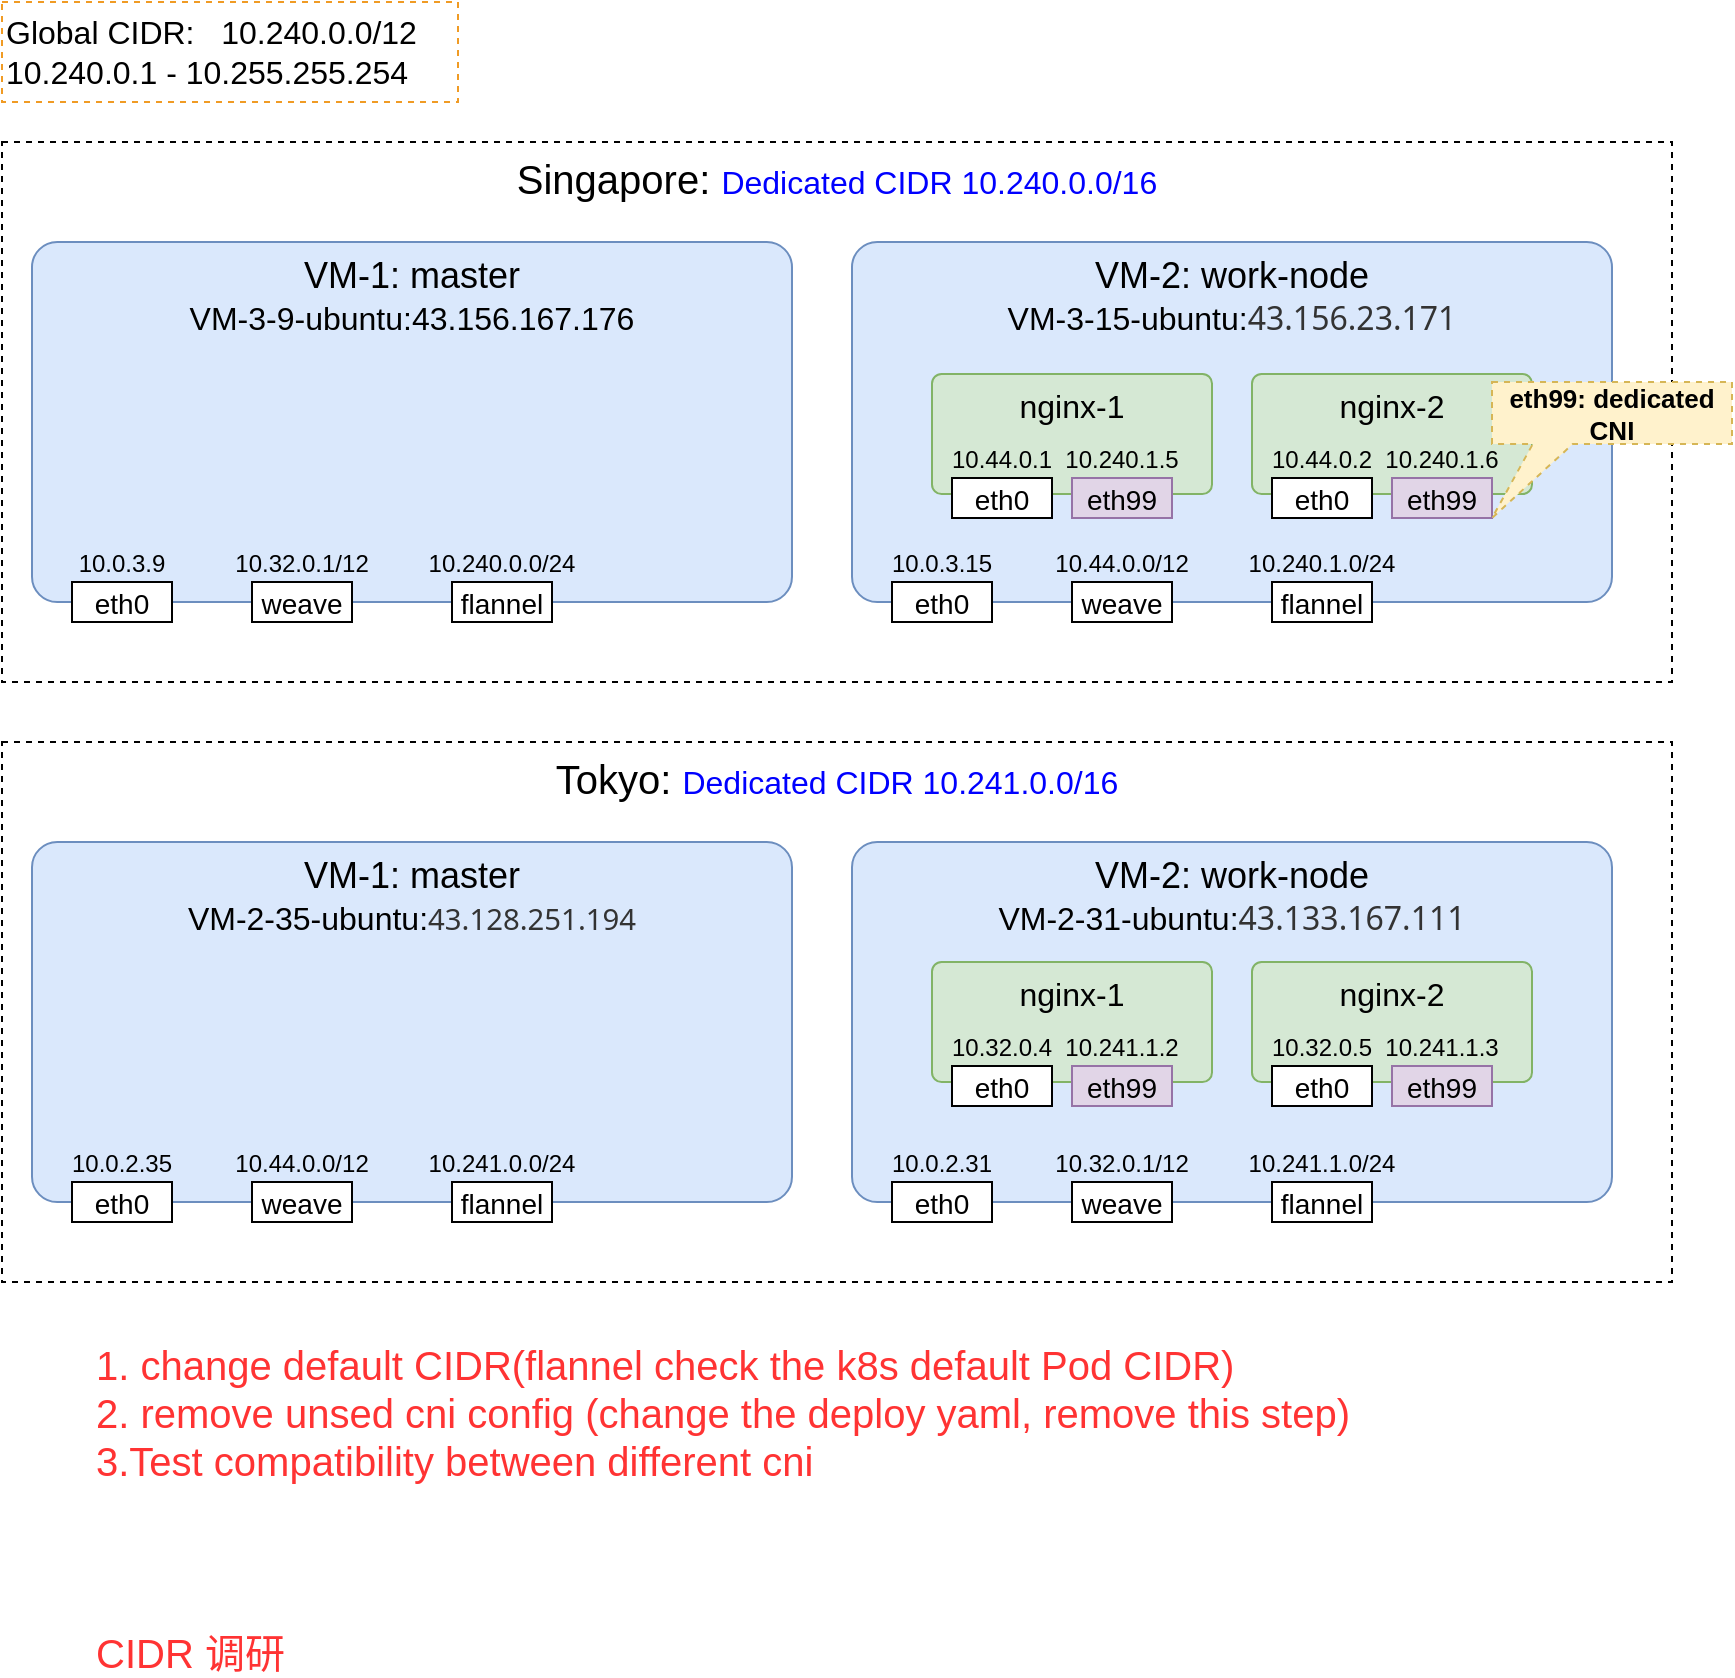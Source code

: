 <mxfile version="20.8.16" type="device" pages="2"><diagram id="55AkrQaYn0r8In7WIEGF" name="Page-1"><mxGraphModel dx="1194" dy="824" grid="0" gridSize="10" guides="1" tooltips="1" connect="1" arrows="1" fold="1" page="1" pageScale="1" pageWidth="850" pageHeight="1100" math="0" shadow="0"><root><mxCell id="0"/><mxCell id="1" parent="0"/><mxCell id="rGduDMtjuzp1P1tXOJTr-18" value="&lt;font style=&quot;font-size: 20px;&quot;&gt;Singapore:&amp;nbsp;&lt;/font&gt;&lt;font color=&quot;#0000ff&quot; style=&quot;font-size: 16px;&quot;&gt;Dedicated CIDR 10.240.0.0/16&lt;/font&gt;" style="rounded=0;whiteSpace=wrap;html=1;fontSize=12;fillColor=none;verticalAlign=top;dashed=1;" parent="1" vertex="1"><mxGeometry x="55" y="240" width="835" height="270" as="geometry"/></mxCell><mxCell id="rGduDMtjuzp1P1tXOJTr-33" value="&lt;font style=&quot;&quot;&gt;&lt;font style=&quot;&quot;&gt;&lt;span style=&quot;font-size: 20px;&quot;&gt;Tokyo: &lt;/span&gt;&lt;font color=&quot;#0000ff&quot; style=&quot;font-size: 16px;&quot;&gt;Dedicated CIDR 10.241.0.0/16&lt;/font&gt;&lt;br&gt;&lt;/font&gt;&lt;/font&gt;" style="rounded=0;whiteSpace=wrap;html=1;fontSize=12;fillColor=none;verticalAlign=top;dashed=1;" parent="1" vertex="1"><mxGeometry x="55" y="540" width="835" height="270" as="geometry"/></mxCell><mxCell id="rGduDMtjuzp1P1tXOJTr-2" value="&lt;font style=&quot;&quot;&gt;&lt;span style=&quot;font-size: 18px;&quot;&gt;VM-1: master&lt;/span&gt;&lt;br&gt;&lt;font style=&quot;font-size: 16px;&quot;&gt;VM-3-9-ubuntu:43.156.167.176&lt;/font&gt;&lt;br&gt;&lt;/font&gt;" style="rounded=1;whiteSpace=wrap;html=1;arcSize=7;verticalAlign=top;fillColor=#dae8fc;strokeColor=#6c8ebf;" parent="1" vertex="1"><mxGeometry x="70" y="290" width="380" height="180" as="geometry"/></mxCell><mxCell id="rGduDMtjuzp1P1tXOJTr-3" value="&lt;font style=&quot;font-size: 14px;&quot;&gt;eth0&lt;/font&gt;" style="rounded=0;whiteSpace=wrap;html=1;fontSize=18;" parent="1" vertex="1"><mxGeometry x="90" y="460" width="50" height="20" as="geometry"/></mxCell><mxCell id="rGduDMtjuzp1P1tXOJTr-4" value="&lt;font style=&quot;font-size: 14px;&quot;&gt;weave&lt;/font&gt;" style="rounded=0;whiteSpace=wrap;html=1;fontSize=18;" parent="1" vertex="1"><mxGeometry x="180" y="460" width="50" height="20" as="geometry"/></mxCell><mxCell id="rGduDMtjuzp1P1tXOJTr-5" value="&lt;font style=&quot;font-size: 14px;&quot;&gt;flannel&lt;br&gt;&lt;/font&gt;" style="rounded=0;whiteSpace=wrap;html=1;fontSize=18;" parent="1" vertex="1"><mxGeometry x="280" y="460" width="50" height="20" as="geometry"/></mxCell><mxCell id="rGduDMtjuzp1P1tXOJTr-8" value="&lt;font style=&quot;font-size: 12px;&quot;&gt;10.240.0.0/24&lt;/font&gt;" style="text;html=1;strokeColor=none;fillColor=none;align=center;verticalAlign=middle;whiteSpace=wrap;rounded=0;fontSize=16;" parent="1" vertex="1"><mxGeometry x="280" y="438" width="50" height="22" as="geometry"/></mxCell><mxCell id="rGduDMtjuzp1P1tXOJTr-9" value="&lt;font style=&quot;font-size: 12px;&quot;&gt;10.32.0.1/12&lt;/font&gt;" style="text;html=1;strokeColor=none;fillColor=none;align=center;verticalAlign=middle;whiteSpace=wrap;rounded=0;fontSize=16;" parent="1" vertex="1"><mxGeometry x="180" y="438" width="50" height="22" as="geometry"/></mxCell><mxCell id="rGduDMtjuzp1P1tXOJTr-10" value="&lt;font style=&quot;font-size: 12px;&quot;&gt;10.0.3.9&lt;/font&gt;" style="text;html=1;strokeColor=none;fillColor=none;align=center;verticalAlign=middle;whiteSpace=wrap;rounded=0;fontSize=16;" parent="1" vertex="1"><mxGeometry x="90" y="438" width="50" height="22" as="geometry"/></mxCell><mxCell id="rGduDMtjuzp1P1tXOJTr-11" value="&lt;font style=&quot;font-size: 16px;&quot;&gt;&lt;span style=&quot;font-size: 18px;&quot;&gt;VM-2: work-node&lt;/span&gt;&lt;br&gt;&lt;font style=&quot;font-size: 16px;&quot;&gt;VM-3-15-ubunt&lt;/font&gt;&lt;font style=&quot;font-size: 16px;&quot;&gt;u:&lt;/font&gt;&lt;/font&gt;&lt;span style=&quot;color: rgb(51, 51, 51); font-family: system-ui, -apple-system, BlinkMacSystemFont, &amp;quot;Segoe UI&amp;quot;, Roboto, &amp;quot;Helvetica Neue&amp;quot;, Helvetica, sans-serif, &amp;quot;Apple Color Emoji&amp;quot;, &amp;quot;Segoe UI Emoji&amp;quot;, &amp;quot;Segoe UI Symbol&amp;quot;, &amp;quot;Noto Color emoji&amp;quot;, &amp;quot;Helvetica Neue&amp;quot;, Helvetica, &amp;quot;PingFang SC&amp;quot;, &amp;quot;Microsoft YaHei&amp;quot;, &amp;quot;Source Han Sans SC&amp;quot;, &amp;quot;Noto Sans CJK SC&amp;quot;, &amp;quot;WenQuanYi Micro Hei&amp;quot;, sans-serif; letter-spacing: 0pt; text-align: start; background-color: initial; font-size: 16px;&quot;&gt;&lt;font style=&quot;font-size: 16px;&quot;&gt;43.156.23.171&lt;/font&gt;&lt;/span&gt;" style="rounded=1;whiteSpace=wrap;html=1;arcSize=7;verticalAlign=top;fillColor=#dae8fc;strokeColor=#6c8ebf;" parent="1" vertex="1"><mxGeometry x="480" y="290" width="380" height="180" as="geometry"/></mxCell><mxCell id="rGduDMtjuzp1P1tXOJTr-12" value="&lt;font style=&quot;font-size: 14px;&quot;&gt;eth0&lt;/font&gt;" style="rounded=0;whiteSpace=wrap;html=1;fontSize=18;" parent="1" vertex="1"><mxGeometry x="500" y="460" width="50" height="20" as="geometry"/></mxCell><mxCell id="rGduDMtjuzp1P1tXOJTr-13" value="&lt;font style=&quot;font-size: 14px;&quot;&gt;weave&lt;/font&gt;" style="rounded=0;whiteSpace=wrap;html=1;fontSize=18;" parent="1" vertex="1"><mxGeometry x="590" y="460" width="50" height="20" as="geometry"/></mxCell><mxCell id="rGduDMtjuzp1P1tXOJTr-14" value="&lt;font style=&quot;font-size: 14px;&quot;&gt;flannel&lt;br&gt;&lt;/font&gt;" style="rounded=0;whiteSpace=wrap;html=1;fontSize=18;" parent="1" vertex="1"><mxGeometry x="690" y="460" width="50" height="20" as="geometry"/></mxCell><mxCell id="rGduDMtjuzp1P1tXOJTr-15" value="&lt;font style=&quot;font-size: 12px;&quot;&gt;10.240.1.0/24&lt;/font&gt;" style="text;html=1;strokeColor=none;fillColor=none;align=center;verticalAlign=middle;whiteSpace=wrap;rounded=0;fontSize=16;" parent="1" vertex="1"><mxGeometry x="690" y="438" width="50" height="22" as="geometry"/></mxCell><mxCell id="rGduDMtjuzp1P1tXOJTr-16" value="&lt;font style=&quot;font-size: 12px;&quot;&gt;10.44.0.0/12&lt;/font&gt;" style="text;html=1;strokeColor=none;fillColor=none;align=center;verticalAlign=middle;whiteSpace=wrap;rounded=0;fontSize=16;" parent="1" vertex="1"><mxGeometry x="590" y="438" width="50" height="22" as="geometry"/></mxCell><mxCell id="rGduDMtjuzp1P1tXOJTr-17" value="&lt;font style=&quot;font-size: 12px;&quot;&gt;10.0.3.15&lt;/font&gt;" style="text;html=1;strokeColor=none;fillColor=none;align=center;verticalAlign=middle;whiteSpace=wrap;rounded=0;fontSize=16;" parent="1" vertex="1"><mxGeometry x="500" y="438" width="50" height="22" as="geometry"/></mxCell><mxCell id="rGduDMtjuzp1P1tXOJTr-19" value="&lt;font style=&quot;&quot;&gt;&lt;span style=&quot;font-size: 18px;&quot;&gt;VM-1: master&lt;/span&gt;&lt;br&gt;&lt;font style=&quot;font-size: 16px;&quot;&gt;VM-2-35-ubuntu:&lt;/font&gt;&lt;/font&gt;&lt;span style=&quot;color: rgb(51, 51, 51); font-family: system-ui, -apple-system, BlinkMacSystemFont, &amp;quot;Segoe UI&amp;quot;, Roboto, &amp;quot;Helvetica Neue&amp;quot;, Helvetica, sans-serif, &amp;quot;Apple Color Emoji&amp;quot;, &amp;quot;Segoe UI Emoji&amp;quot;, &amp;quot;Segoe UI Symbol&amp;quot;, &amp;quot;Noto Color emoji&amp;quot;, &amp;quot;Helvetica Neue&amp;quot;, Helvetica, &amp;quot;PingFang SC&amp;quot;, &amp;quot;Microsoft YaHei&amp;quot;, &amp;quot;Source Han Sans SC&amp;quot;, &amp;quot;Noto Sans CJK SC&amp;quot;, &amp;quot;WenQuanYi Micro Hei&amp;quot;, sans-serif; font-size: 11pt; letter-spacing: 0pt; text-align: start; background-color: initial;&quot;&gt;43.128.251.194&lt;/span&gt;" style="rounded=1;whiteSpace=wrap;html=1;arcSize=7;verticalAlign=top;fillColor=#dae8fc;strokeColor=#6c8ebf;" parent="1" vertex="1"><mxGeometry x="70" y="590" width="380" height="180" as="geometry"/></mxCell><mxCell id="rGduDMtjuzp1P1tXOJTr-20" value="&lt;font style=&quot;font-size: 14px;&quot;&gt;eth0&lt;/font&gt;" style="rounded=0;whiteSpace=wrap;html=1;fontSize=18;" parent="1" vertex="1"><mxGeometry x="90" y="760" width="50" height="20" as="geometry"/></mxCell><mxCell id="rGduDMtjuzp1P1tXOJTr-21" value="&lt;font style=&quot;font-size: 14px;&quot;&gt;weave&lt;/font&gt;" style="rounded=0;whiteSpace=wrap;html=1;fontSize=18;" parent="1" vertex="1"><mxGeometry x="180" y="760" width="50" height="20" as="geometry"/></mxCell><mxCell id="rGduDMtjuzp1P1tXOJTr-22" value="&lt;font style=&quot;font-size: 14px;&quot;&gt;flannel&lt;br&gt;&lt;/font&gt;" style="rounded=0;whiteSpace=wrap;html=1;fontSize=18;" parent="1" vertex="1"><mxGeometry x="280" y="760" width="50" height="20" as="geometry"/></mxCell><mxCell id="rGduDMtjuzp1P1tXOJTr-23" value="&lt;font style=&quot;font-size: 12px;&quot;&gt;10.241.0.0/24&lt;/font&gt;" style="text;html=1;strokeColor=none;fillColor=none;align=center;verticalAlign=middle;whiteSpace=wrap;rounded=0;fontSize=16;" parent="1" vertex="1"><mxGeometry x="280" y="738" width="50" height="22" as="geometry"/></mxCell><mxCell id="rGduDMtjuzp1P1tXOJTr-24" value="&lt;font style=&quot;font-size: 12px;&quot;&gt;10.44.0.0/12&lt;/font&gt;" style="text;html=1;strokeColor=none;fillColor=none;align=center;verticalAlign=middle;whiteSpace=wrap;rounded=0;fontSize=16;" parent="1" vertex="1"><mxGeometry x="180" y="738" width="50" height="22" as="geometry"/></mxCell><mxCell id="rGduDMtjuzp1P1tXOJTr-26" value="&lt;font style=&quot;font-size: 16px;&quot;&gt;&lt;span style=&quot;font-size: 18px;&quot;&gt;VM-2: work-node&lt;/span&gt;&lt;br&gt;&lt;font style=&quot;font-size: 16px;&quot;&gt;VM-2-31-ubun&lt;/font&gt;&lt;font style=&quot;font-size: 16px;&quot;&gt;tu:&lt;/font&gt;&lt;/font&gt;&lt;span style=&quot;color: rgb(51, 51, 51); font-family: system-ui, -apple-system, BlinkMacSystemFont, &amp;quot;Segoe UI&amp;quot;, Roboto, &amp;quot;Helvetica Neue&amp;quot;, Helvetica, sans-serif, &amp;quot;Apple Color Emoji&amp;quot;, &amp;quot;Segoe UI Emoji&amp;quot;, &amp;quot;Segoe UI Symbol&amp;quot;, &amp;quot;Noto Color emoji&amp;quot;, &amp;quot;Helvetica Neue&amp;quot;, Helvetica, &amp;quot;PingFang SC&amp;quot;, &amp;quot;Microsoft YaHei&amp;quot;, &amp;quot;Source Han Sans SC&amp;quot;, &amp;quot;Noto Sans CJK SC&amp;quot;, &amp;quot;WenQuanYi Micro Hei&amp;quot;, sans-serif; letter-spacing: 0pt; text-align: start; background-color: initial; font-size: 16px;&quot;&gt;&lt;font style=&quot;font-size: 16px;&quot;&gt;43.133.167.111&lt;/font&gt;&lt;/span&gt;" style="rounded=1;whiteSpace=wrap;html=1;arcSize=7;verticalAlign=top;fillColor=#dae8fc;strokeColor=#6c8ebf;" parent="1" vertex="1"><mxGeometry x="480" y="590" width="380" height="180" as="geometry"/></mxCell><mxCell id="rGduDMtjuzp1P1tXOJTr-27" value="&lt;font style=&quot;font-size: 14px;&quot;&gt;eth0&lt;/font&gt;" style="rounded=0;whiteSpace=wrap;html=1;fontSize=18;" parent="1" vertex="1"><mxGeometry x="500" y="760" width="50" height="20" as="geometry"/></mxCell><mxCell id="rGduDMtjuzp1P1tXOJTr-28" value="&lt;font style=&quot;font-size: 14px;&quot;&gt;weave&lt;/font&gt;" style="rounded=0;whiteSpace=wrap;html=1;fontSize=18;" parent="1" vertex="1"><mxGeometry x="590" y="760" width="50" height="20" as="geometry"/></mxCell><mxCell id="rGduDMtjuzp1P1tXOJTr-29" value="&lt;font style=&quot;font-size: 14px;&quot;&gt;flannel&lt;br&gt;&lt;/font&gt;" style="rounded=0;whiteSpace=wrap;html=1;fontSize=18;" parent="1" vertex="1"><mxGeometry x="690" y="760" width="50" height="20" as="geometry"/></mxCell><mxCell id="rGduDMtjuzp1P1tXOJTr-30" value="&lt;font style=&quot;font-size: 12px;&quot;&gt;10.241.1.0/24&lt;/font&gt;" style="text;html=1;strokeColor=none;fillColor=none;align=center;verticalAlign=middle;whiteSpace=wrap;rounded=0;fontSize=16;" parent="1" vertex="1"><mxGeometry x="690" y="738" width="50" height="22" as="geometry"/></mxCell><mxCell id="rGduDMtjuzp1P1tXOJTr-31" value="&lt;font style=&quot;font-size: 12px;&quot;&gt;10.32.0.1/12&lt;/font&gt;" style="text;html=1;strokeColor=none;fillColor=none;align=center;verticalAlign=middle;whiteSpace=wrap;rounded=0;fontSize=16;" parent="1" vertex="1"><mxGeometry x="590" y="738" width="50" height="22" as="geometry"/></mxCell><mxCell id="rGduDMtjuzp1P1tXOJTr-32" value="&lt;font style=&quot;font-size: 12px;&quot;&gt;10.0.2.31&lt;/font&gt;" style="text;html=1;strokeColor=none;fillColor=none;align=center;verticalAlign=middle;whiteSpace=wrap;rounded=0;fontSize=16;" parent="1" vertex="1"><mxGeometry x="500" y="738" width="50" height="22" as="geometry"/></mxCell><mxCell id="rGduDMtjuzp1P1tXOJTr-34" value="&lt;font style=&quot;font-size: 12px;&quot;&gt;10.0.2.35&lt;/font&gt;" style="text;html=1;strokeColor=none;fillColor=none;align=center;verticalAlign=middle;whiteSpace=wrap;rounded=0;fontSize=16;" parent="1" vertex="1"><mxGeometry x="90" y="738" width="50" height="22" as="geometry"/></mxCell><mxCell id="rGduDMtjuzp1P1tXOJTr-35" value="Global CIDR:&amp;nbsp; &amp;nbsp;10.240.0.0/12&amp;nbsp;&lt;br&gt;10.240.0.1 - 10.255.255.254" style="text;html=1;align=left;verticalAlign=middle;resizable=0;points=[];autosize=1;strokeColor=#f09b24;fillColor=none;fontSize=16;dashed=1;" parent="1" vertex="1"><mxGeometry x="55" y="170" width="228" height="50" as="geometry"/></mxCell><mxCell id="rGduDMtjuzp1P1tXOJTr-36" value="1. change default CIDR(flannel check the k8s default Pod CIDR)&lt;br&gt;2. remove unsed cni config (change the deploy yaml, remove this step)&lt;br&gt;3.Test compatibility between different cni&lt;br&gt;&lt;br&gt;&lt;br&gt;&lt;br&gt;CIDR 调研" style="text;html=1;strokeColor=none;fillColor=none;align=left;verticalAlign=middle;whiteSpace=wrap;rounded=0;fontSize=20;fontColor=#FF3333;" parent="1" vertex="1"><mxGeometry x="100" y="890" width="655" height="66" as="geometry"/></mxCell><mxCell id="rGduDMtjuzp1P1tXOJTr-37" value="&lt;font color=&quot;#000000&quot; style=&quot;font-size: 16px;&quot;&gt;nginx-1&lt;/font&gt;" style="rounded=1;whiteSpace=wrap;html=1;fontSize=16;fillColor=#d5e8d4;arcSize=8;strokeColor=#82b366;verticalAlign=top;" parent="1" vertex="1"><mxGeometry x="520" y="356" width="140" height="60" as="geometry"/></mxCell><mxCell id="rGduDMtjuzp1P1tXOJTr-38" value="&lt;font style=&quot;font-size: 14px;&quot;&gt;eth0&lt;/font&gt;" style="rounded=0;whiteSpace=wrap;html=1;fontSize=18;" parent="1" vertex="1"><mxGeometry x="530" y="408" width="50" height="20" as="geometry"/></mxCell><mxCell id="rGduDMtjuzp1P1tXOJTr-39" value="&lt;font style=&quot;font-size: 12px;&quot;&gt;10.44.0.1&lt;/font&gt;" style="text;html=1;strokeColor=none;fillColor=none;align=center;verticalAlign=middle;whiteSpace=wrap;rounded=0;fontSize=16;" parent="1" vertex="1"><mxGeometry x="530" y="386" width="50" height="22" as="geometry"/></mxCell><mxCell id="rGduDMtjuzp1P1tXOJTr-40" value="&lt;font style=&quot;font-size: 14px;&quot;&gt;eth99&lt;/font&gt;" style="rounded=0;whiteSpace=wrap;html=1;fontSize=18;fillColor=#e1d5e7;strokeColor=#9673a6;" parent="1" vertex="1"><mxGeometry x="590" y="408" width="50" height="20" as="geometry"/></mxCell><mxCell id="rGduDMtjuzp1P1tXOJTr-41" value="&lt;font style=&quot;font-size: 12px;&quot;&gt;10.240.1.5&lt;/font&gt;" style="text;html=1;strokeColor=none;fillColor=none;align=center;verticalAlign=middle;whiteSpace=wrap;rounded=0;fontSize=16;" parent="1" vertex="1"><mxGeometry x="590" y="386" width="50" height="22" as="geometry"/></mxCell><mxCell id="rGduDMtjuzp1P1tXOJTr-42" value="&lt;font color=&quot;#000000&quot; style=&quot;font-size: 16px;&quot;&gt;nginx-2&lt;/font&gt;" style="rounded=1;whiteSpace=wrap;html=1;fontSize=16;fillColor=#d5e8d4;arcSize=8;strokeColor=#82b366;verticalAlign=top;" parent="1" vertex="1"><mxGeometry x="680" y="356" width="140" height="60" as="geometry"/></mxCell><mxCell id="rGduDMtjuzp1P1tXOJTr-43" value="&lt;font style=&quot;font-size: 14px;&quot;&gt;eth0&lt;/font&gt;" style="rounded=0;whiteSpace=wrap;html=1;fontSize=18;" parent="1" vertex="1"><mxGeometry x="690" y="408" width="50" height="20" as="geometry"/></mxCell><mxCell id="rGduDMtjuzp1P1tXOJTr-44" value="&lt;font style=&quot;font-size: 12px;&quot;&gt;10.44.0.2&lt;/font&gt;" style="text;html=1;strokeColor=none;fillColor=none;align=center;verticalAlign=middle;whiteSpace=wrap;rounded=0;fontSize=16;" parent="1" vertex="1"><mxGeometry x="690" y="386" width="50" height="22" as="geometry"/></mxCell><mxCell id="rGduDMtjuzp1P1tXOJTr-45" value="&lt;font style=&quot;font-size: 14px;&quot;&gt;eth99&lt;/font&gt;" style="rounded=0;whiteSpace=wrap;html=1;fontSize=18;fillColor=#e1d5e7;strokeColor=#9673a6;" parent="1" vertex="1"><mxGeometry x="750" y="408" width="50" height="20" as="geometry"/></mxCell><mxCell id="rGduDMtjuzp1P1tXOJTr-46" value="&lt;font style=&quot;font-size: 12px;&quot;&gt;10.240.1.6&lt;/font&gt;" style="text;html=1;strokeColor=none;fillColor=none;align=center;verticalAlign=middle;whiteSpace=wrap;rounded=0;fontSize=16;" parent="1" vertex="1"><mxGeometry x="750" y="386" width="50" height="22" as="geometry"/></mxCell><mxCell id="rGduDMtjuzp1P1tXOJTr-48" value="&lt;font color=&quot;#000000&quot; style=&quot;font-size: 16px;&quot;&gt;nginx-1&lt;/font&gt;" style="rounded=1;whiteSpace=wrap;html=1;fontSize=16;fillColor=#d5e8d4;arcSize=8;strokeColor=#82b366;verticalAlign=top;" parent="1" vertex="1"><mxGeometry x="520" y="650" width="140" height="60" as="geometry"/></mxCell><mxCell id="rGduDMtjuzp1P1tXOJTr-49" value="&lt;font style=&quot;font-size: 14px;&quot;&gt;eth0&lt;/font&gt;" style="rounded=0;whiteSpace=wrap;html=1;fontSize=18;" parent="1" vertex="1"><mxGeometry x="530" y="702" width="50" height="20" as="geometry"/></mxCell><mxCell id="rGduDMtjuzp1P1tXOJTr-50" value="&lt;font style=&quot;font-size: 12px;&quot;&gt;10.32.0.4&lt;/font&gt;" style="text;html=1;strokeColor=none;fillColor=none;align=center;verticalAlign=middle;whiteSpace=wrap;rounded=0;fontSize=16;" parent="1" vertex="1"><mxGeometry x="530" y="680" width="50" height="22" as="geometry"/></mxCell><mxCell id="rGduDMtjuzp1P1tXOJTr-51" value="&lt;font style=&quot;font-size: 14px;&quot;&gt;eth99&lt;/font&gt;" style="rounded=0;whiteSpace=wrap;html=1;fontSize=18;fillColor=#e1d5e7;strokeColor=#9673a6;" parent="1" vertex="1"><mxGeometry x="590" y="702" width="50" height="20" as="geometry"/></mxCell><mxCell id="rGduDMtjuzp1P1tXOJTr-52" value="&lt;font style=&quot;font-size: 12px;&quot;&gt;10.241.1.2&lt;/font&gt;" style="text;html=1;strokeColor=none;fillColor=none;align=center;verticalAlign=middle;whiteSpace=wrap;rounded=0;fontSize=16;" parent="1" vertex="1"><mxGeometry x="590" y="680" width="50" height="22" as="geometry"/></mxCell><mxCell id="rGduDMtjuzp1P1tXOJTr-53" value="&lt;font color=&quot;#000000&quot; style=&quot;font-size: 16px;&quot;&gt;nginx-2&lt;/font&gt;" style="rounded=1;whiteSpace=wrap;html=1;fontSize=16;fillColor=#d5e8d4;arcSize=8;strokeColor=#82b366;verticalAlign=top;" parent="1" vertex="1"><mxGeometry x="680" y="650" width="140" height="60" as="geometry"/></mxCell><mxCell id="rGduDMtjuzp1P1tXOJTr-54" value="&lt;font style=&quot;font-size: 14px;&quot;&gt;eth0&lt;/font&gt;" style="rounded=0;whiteSpace=wrap;html=1;fontSize=18;" parent="1" vertex="1"><mxGeometry x="690" y="702" width="50" height="20" as="geometry"/></mxCell><mxCell id="rGduDMtjuzp1P1tXOJTr-55" value="&lt;font style=&quot;font-size: 12px;&quot;&gt;10.32.0.5&lt;/font&gt;" style="text;html=1;strokeColor=none;fillColor=none;align=center;verticalAlign=middle;whiteSpace=wrap;rounded=0;fontSize=16;" parent="1" vertex="1"><mxGeometry x="690" y="680" width="50" height="22" as="geometry"/></mxCell><mxCell id="rGduDMtjuzp1P1tXOJTr-56" value="&lt;font style=&quot;font-size: 14px;&quot;&gt;eth99&lt;/font&gt;" style="rounded=0;whiteSpace=wrap;html=1;fontSize=18;fillColor=#e1d5e7;strokeColor=#9673a6;" parent="1" vertex="1"><mxGeometry x="750" y="702" width="50" height="20" as="geometry"/></mxCell><mxCell id="rGduDMtjuzp1P1tXOJTr-57" value="&lt;font style=&quot;font-size: 12px;&quot;&gt;10.241.1.3&lt;/font&gt;" style="text;html=1;strokeColor=none;fillColor=none;align=center;verticalAlign=middle;whiteSpace=wrap;rounded=0;fontSize=16;" parent="1" vertex="1"><mxGeometry x="750" y="680" width="50" height="22" as="geometry"/></mxCell><mxCell id="rGduDMtjuzp1P1tXOJTr-58" value="eth99: dedicated CNI" style="shape=callout;whiteSpace=wrap;html=1;perimeter=calloutPerimeter;dashed=1;strokeColor=#d6b656;fontSize=13;fillColor=#fff2cc;size=37;position=0.17;position2=0;fontStyle=1" parent="1" vertex="1"><mxGeometry x="800" y="360" width="120" height="68" as="geometry"/></mxCell></root></mxGraphModel></diagram><diagram name=" Page-2" id="cU2jZu0Z_EX44uE1CL7g"><mxGraphModel dx="1194" dy="824" grid="0" gridSize="10" guides="1" tooltips="1" connect="1" arrows="1" fold="1" page="1" pageScale="1" pageWidth="850" pageHeight="1100" math="0" shadow="0"><root><mxCell id="szvL7kUlA9JXmOQkMUkf-0"/><mxCell id="szvL7kUlA9JXmOQkMUkf-1" parent="szvL7kUlA9JXmOQkMUkf-0"/><mxCell id="szvL7kUlA9JXmOQkMUkf-2" value="&lt;font style=&quot;font-size: 20px;&quot;&gt;Singapore:&amp;nbsp;&lt;/font&gt;&lt;font color=&quot;#0000ff&quot; style=&quot;font-size: 16px;&quot;&gt;Dedicated CIDR 10.240.0.0/16&lt;/font&gt;" style="rounded=0;whiteSpace=wrap;html=1;fontSize=12;fillColor=none;verticalAlign=top;dashed=1;" parent="szvL7kUlA9JXmOQkMUkf-1" vertex="1"><mxGeometry x="55" y="240" width="1014" height="264" as="geometry"/></mxCell><mxCell id="szvL7kUlA9JXmOQkMUkf-3" value="&lt;font style=&quot;&quot;&gt;&lt;font style=&quot;&quot;&gt;&lt;span style=&quot;font-size: 20px;&quot;&gt;Tokyo: &lt;/span&gt;&lt;font color=&quot;#0000ff&quot; style=&quot;font-size: 16px;&quot;&gt;Dedicated CIDR 10.241.0.0/16&lt;/font&gt;&lt;br&gt;&lt;/font&gt;&lt;/font&gt;" style="rounded=0;whiteSpace=wrap;html=1;fontSize=12;fillColor=none;verticalAlign=top;dashed=1;" parent="szvL7kUlA9JXmOQkMUkf-1" vertex="1"><mxGeometry x="55" y="540" width="1014" height="270" as="geometry"/></mxCell><mxCell id="szvL7kUlA9JXmOQkMUkf-4" value="&lt;font style=&quot;&quot;&gt;&lt;span style=&quot;font-size: 18px;&quot;&gt;VM-1: master&lt;/span&gt;&lt;br&gt;&lt;font style=&quot;font-size: 16px;&quot;&gt;VM-3-9-ubuntu:43.156.167.176&lt;/font&gt;&lt;br&gt;&lt;/font&gt;" style="rounded=1;whiteSpace=wrap;html=1;arcSize=7;verticalAlign=top;fillColor=#dae8fc;strokeColor=#6c8ebf;" parent="szvL7kUlA9JXmOQkMUkf-1" vertex="1"><mxGeometry x="70" y="290" width="380" height="180" as="geometry"/></mxCell><mxCell id="szvL7kUlA9JXmOQkMUkf-5" value="&lt;font style=&quot;font-size: 14px;&quot;&gt;eth0&lt;/font&gt;" style="rounded=0;whiteSpace=wrap;html=1;fontSize=18;" parent="szvL7kUlA9JXmOQkMUkf-1" vertex="1"><mxGeometry x="90" y="460" width="50" height="20" as="geometry"/></mxCell><mxCell id="szvL7kUlA9JXmOQkMUkf-6" value="&lt;font style=&quot;font-size: 14px;&quot;&gt;weave&lt;/font&gt;" style="rounded=0;whiteSpace=wrap;html=1;fontSize=18;" parent="szvL7kUlA9JXmOQkMUkf-1" vertex="1"><mxGeometry x="180" y="460" width="50" height="20" as="geometry"/></mxCell><mxCell id="prq51OEXl-rplkGC3pyc-28" style="edgeStyle=orthogonalEdgeStyle;rounded=0;orthogonalLoop=1;jettySize=auto;html=1;exitX=0.5;exitY=1;exitDx=0;exitDy=0;entryX=0.5;entryY=1;entryDx=0;entryDy=0;strokeColor=#FF3333;strokeWidth=2;fontSize=13;fontColor=#0000FF;" parent="szvL7kUlA9JXmOQkMUkf-1" source="szvL7kUlA9JXmOQkMUkf-7" target="szvL7kUlA9JXmOQkMUkf-14" edge="1"><mxGeometry relative="1" as="geometry"/></mxCell><mxCell id="szvL7kUlA9JXmOQkMUkf-7" value="&lt;font style=&quot;font-size: 14px;&quot;&gt;flannel&lt;br&gt;&lt;/font&gt;" style="rounded=0;whiteSpace=wrap;html=1;fontSize=18;" parent="szvL7kUlA9JXmOQkMUkf-1" vertex="1"><mxGeometry x="280" y="460" width="50" height="20" as="geometry"/></mxCell><mxCell id="szvL7kUlA9JXmOQkMUkf-8" value="&lt;font style=&quot;font-size: 12px;&quot;&gt;10.240.0.0/24&lt;/font&gt;" style="text;html=1;strokeColor=none;fillColor=none;align=center;verticalAlign=middle;whiteSpace=wrap;rounded=0;fontSize=16;" parent="szvL7kUlA9JXmOQkMUkf-1" vertex="1"><mxGeometry x="280" y="438" width="50" height="22" as="geometry"/></mxCell><mxCell id="szvL7kUlA9JXmOQkMUkf-9" value="&lt;font style=&quot;font-size: 12px;&quot;&gt;10.32.0.1/12&lt;/font&gt;" style="text;html=1;strokeColor=none;fillColor=none;align=center;verticalAlign=middle;whiteSpace=wrap;rounded=0;fontSize=16;" parent="szvL7kUlA9JXmOQkMUkf-1" vertex="1"><mxGeometry x="180" y="438" width="50" height="22" as="geometry"/></mxCell><mxCell id="szvL7kUlA9JXmOQkMUkf-10" value="&lt;font style=&quot;font-size: 12px;&quot;&gt;10.0.3.9&lt;/font&gt;" style="text;html=1;strokeColor=none;fillColor=none;align=center;verticalAlign=middle;whiteSpace=wrap;rounded=0;fontSize=16;" parent="szvL7kUlA9JXmOQkMUkf-1" vertex="1"><mxGeometry x="90" y="438" width="50" height="22" as="geometry"/></mxCell><mxCell id="szvL7kUlA9JXmOQkMUkf-11" value="&lt;font style=&quot;font-size: 16px;&quot;&gt;&lt;span style=&quot;font-size: 18px;&quot;&gt;VM-2: work-node&lt;/span&gt;&lt;br&gt;&lt;font style=&quot;font-size: 16px;&quot;&gt;VM-3-15-ubunt&lt;/font&gt;&lt;font style=&quot;font-size: 16px;&quot;&gt;u:&lt;/font&gt;&lt;/font&gt;&lt;span style=&quot;color: rgb(51, 51, 51); font-family: system-ui, -apple-system, BlinkMacSystemFont, &amp;quot;Segoe UI&amp;quot;, Roboto, &amp;quot;Helvetica Neue&amp;quot;, Helvetica, sans-serif, &amp;quot;Apple Color Emoji&amp;quot;, &amp;quot;Segoe UI Emoji&amp;quot;, &amp;quot;Segoe UI Symbol&amp;quot;, &amp;quot;Noto Color emoji&amp;quot;, &amp;quot;Helvetica Neue&amp;quot;, Helvetica, &amp;quot;PingFang SC&amp;quot;, &amp;quot;Microsoft YaHei&amp;quot;, &amp;quot;Source Han Sans SC&amp;quot;, &amp;quot;Noto Sans CJK SC&amp;quot;, &amp;quot;WenQuanYi Micro Hei&amp;quot;, sans-serif; letter-spacing: 0pt; text-align: start; background-color: initial; font-size: 16px;&quot;&gt;&lt;font style=&quot;font-size: 16px;&quot;&gt;43.156.23.171&lt;/font&gt;&lt;/span&gt;" style="rounded=1;whiteSpace=wrap;html=1;arcSize=7;verticalAlign=top;fillColor=#dae8fc;strokeColor=#6c8ebf;" parent="szvL7kUlA9JXmOQkMUkf-1" vertex="1"><mxGeometry x="480" y="290" width="560" height="180" as="geometry"/></mxCell><mxCell id="szvL7kUlA9JXmOQkMUkf-12" value="&lt;font style=&quot;font-size: 14px;&quot;&gt;eth0&lt;/font&gt;" style="rounded=0;whiteSpace=wrap;html=1;fontSize=18;" parent="szvL7kUlA9JXmOQkMUkf-1" vertex="1"><mxGeometry x="500" y="460" width="50" height="20" as="geometry"/></mxCell><mxCell id="szvL7kUlA9JXmOQkMUkf-13" value="&lt;font style=&quot;font-size: 14px;&quot;&gt;weave&lt;/font&gt;" style="rounded=0;whiteSpace=wrap;html=1;fontSize=18;" parent="szvL7kUlA9JXmOQkMUkf-1" vertex="1"><mxGeometry x="590" y="460" width="50" height="20" as="geometry"/></mxCell><mxCell id="szvL7kUlA9JXmOQkMUkf-14" value="&lt;font style=&quot;font-size: 14px;&quot;&gt;flannel&lt;br&gt;&lt;/font&gt;" style="rounded=0;whiteSpace=wrap;html=1;fontSize=18;" parent="szvL7kUlA9JXmOQkMUkf-1" vertex="1"><mxGeometry x="690" y="460" width="50" height="20" as="geometry"/></mxCell><mxCell id="prq51OEXl-rplkGC3pyc-19" style="edgeStyle=orthogonalEdgeStyle;rounded=0;orthogonalLoop=1;jettySize=auto;html=1;exitX=0.5;exitY=1;exitDx=0;exitDy=0;fontSize=13;fontColor=#0000FF;strokeColor=#FF3333;strokeWidth=2;" parent="szvL7kUlA9JXmOQkMUkf-1" source="szvL7kUlA9JXmOQkMUkf-15" target="prq51OEXl-rplkGC3pyc-5" edge="1"><mxGeometry relative="1" as="geometry"><Array as="points"><mxPoint x="715" y="444"/><mxPoint x="960" y="444"/></Array></mxGeometry></mxCell><mxCell id="szvL7kUlA9JXmOQkMUkf-15" value="&lt;font style=&quot;font-size: 12px;&quot;&gt;10.240.1.0/24&lt;/font&gt;" style="text;html=1;strokeColor=none;fillColor=none;align=center;verticalAlign=middle;whiteSpace=wrap;rounded=0;fontSize=16;" parent="szvL7kUlA9JXmOQkMUkf-1" vertex="1"><mxGeometry x="690" y="438" width="50" height="22" as="geometry"/></mxCell><mxCell id="szvL7kUlA9JXmOQkMUkf-16" value="&lt;font style=&quot;font-size: 12px;&quot;&gt;10.44.0.0/12&lt;/font&gt;" style="text;html=1;strokeColor=none;fillColor=none;align=center;verticalAlign=middle;whiteSpace=wrap;rounded=0;fontSize=16;" parent="szvL7kUlA9JXmOQkMUkf-1" vertex="1"><mxGeometry x="590" y="438" width="50" height="22" as="geometry"/></mxCell><mxCell id="szvL7kUlA9JXmOQkMUkf-17" value="&lt;font style=&quot;font-size: 12px;&quot;&gt;10.0.3.15&lt;/font&gt;" style="text;html=1;strokeColor=none;fillColor=none;align=center;verticalAlign=middle;whiteSpace=wrap;rounded=0;fontSize=16;" parent="szvL7kUlA9JXmOQkMUkf-1" vertex="1"><mxGeometry x="500" y="438" width="50" height="22" as="geometry"/></mxCell><mxCell id="szvL7kUlA9JXmOQkMUkf-18" value="&lt;font style=&quot;&quot;&gt;&lt;span style=&quot;font-size: 18px;&quot;&gt;VM-1: master&lt;/span&gt;&lt;br&gt;&lt;font style=&quot;font-size: 16px;&quot;&gt;VM-2-35-ubuntu:&lt;/font&gt;&lt;/font&gt;&lt;span style=&quot;color: rgb(51, 51, 51); font-family: system-ui, -apple-system, BlinkMacSystemFont, &amp;quot;Segoe UI&amp;quot;, Roboto, &amp;quot;Helvetica Neue&amp;quot;, Helvetica, sans-serif, &amp;quot;Apple Color Emoji&amp;quot;, &amp;quot;Segoe UI Emoji&amp;quot;, &amp;quot;Segoe UI Symbol&amp;quot;, &amp;quot;Noto Color emoji&amp;quot;, &amp;quot;Helvetica Neue&amp;quot;, Helvetica, &amp;quot;PingFang SC&amp;quot;, &amp;quot;Microsoft YaHei&amp;quot;, &amp;quot;Source Han Sans SC&amp;quot;, &amp;quot;Noto Sans CJK SC&amp;quot;, &amp;quot;WenQuanYi Micro Hei&amp;quot;, sans-serif; font-size: 11pt; letter-spacing: 0pt; text-align: start; background-color: initial;&quot;&gt;43.128.251.194&lt;/span&gt;" style="rounded=1;whiteSpace=wrap;html=1;arcSize=7;verticalAlign=top;fillColor=#dae8fc;strokeColor=#6c8ebf;" parent="szvL7kUlA9JXmOQkMUkf-1" vertex="1"><mxGeometry x="70" y="590" width="380" height="180" as="geometry"/></mxCell><mxCell id="szvL7kUlA9JXmOQkMUkf-19" value="&lt;font style=&quot;font-size: 14px;&quot;&gt;eth0&lt;/font&gt;" style="rounded=0;whiteSpace=wrap;html=1;fontSize=18;" parent="szvL7kUlA9JXmOQkMUkf-1" vertex="1"><mxGeometry x="90" y="760" width="50" height="20" as="geometry"/></mxCell><mxCell id="szvL7kUlA9JXmOQkMUkf-20" value="&lt;font style=&quot;font-size: 14px;&quot;&gt;weave&lt;/font&gt;" style="rounded=0;whiteSpace=wrap;html=1;fontSize=18;" parent="szvL7kUlA9JXmOQkMUkf-1" vertex="1"><mxGeometry x="180" y="760" width="50" height="20" as="geometry"/></mxCell><mxCell id="szvL7kUlA9JXmOQkMUkf-21" value="&lt;font style=&quot;font-size: 14px;&quot;&gt;flannel&lt;br&gt;&lt;/font&gt;" style="rounded=0;whiteSpace=wrap;html=1;fontSize=18;" parent="szvL7kUlA9JXmOQkMUkf-1" vertex="1"><mxGeometry x="280" y="760" width="50" height="20" as="geometry"/></mxCell><mxCell id="szvL7kUlA9JXmOQkMUkf-22" value="&lt;font style=&quot;font-size: 12px;&quot;&gt;10.241.0.0/24&lt;/font&gt;" style="text;html=1;strokeColor=none;fillColor=none;align=center;verticalAlign=middle;whiteSpace=wrap;rounded=0;fontSize=16;" parent="szvL7kUlA9JXmOQkMUkf-1" vertex="1"><mxGeometry x="280" y="738" width="50" height="22" as="geometry"/></mxCell><mxCell id="szvL7kUlA9JXmOQkMUkf-23" value="&lt;font style=&quot;font-size: 12px;&quot;&gt;10.44.0.0/12&lt;/font&gt;" style="text;html=1;strokeColor=none;fillColor=none;align=center;verticalAlign=middle;whiteSpace=wrap;rounded=0;fontSize=16;" parent="szvL7kUlA9JXmOQkMUkf-1" vertex="1"><mxGeometry x="180" y="738" width="50" height="22" as="geometry"/></mxCell><mxCell id="szvL7kUlA9JXmOQkMUkf-24" value="&lt;font style=&quot;font-size: 16px;&quot;&gt;&lt;span style=&quot;font-size: 18px;&quot;&gt;VM-2: work-node&lt;/span&gt;&lt;br&gt;&lt;font style=&quot;font-size: 16px;&quot;&gt;VM-2-31-ubun&lt;/font&gt;&lt;font style=&quot;font-size: 16px;&quot;&gt;tu:&lt;/font&gt;&lt;/font&gt;&lt;span style=&quot;color: rgb(51, 51, 51); font-family: system-ui, -apple-system, BlinkMacSystemFont, &amp;quot;Segoe UI&amp;quot;, Roboto, &amp;quot;Helvetica Neue&amp;quot;, Helvetica, sans-serif, &amp;quot;Apple Color Emoji&amp;quot;, &amp;quot;Segoe UI Emoji&amp;quot;, &amp;quot;Segoe UI Symbol&amp;quot;, &amp;quot;Noto Color emoji&amp;quot;, &amp;quot;Helvetica Neue&amp;quot;, Helvetica, &amp;quot;PingFang SC&amp;quot;, &amp;quot;Microsoft YaHei&amp;quot;, &amp;quot;Source Han Sans SC&amp;quot;, &amp;quot;Noto Sans CJK SC&amp;quot;, &amp;quot;WenQuanYi Micro Hei&amp;quot;, sans-serif; letter-spacing: 0pt; text-align: start; background-color: initial; font-size: 16px;&quot;&gt;&lt;font style=&quot;font-size: 16px;&quot;&gt;43.133.167.111&lt;/font&gt;&lt;/span&gt;" style="rounded=1;whiteSpace=wrap;html=1;arcSize=7;verticalAlign=top;fillColor=#dae8fc;strokeColor=#6c8ebf;" parent="szvL7kUlA9JXmOQkMUkf-1" vertex="1"><mxGeometry x="480" y="590" width="564" height="180" as="geometry"/></mxCell><mxCell id="szvL7kUlA9JXmOQkMUkf-25" value="&lt;font style=&quot;font-size: 14px;&quot;&gt;eth0&lt;/font&gt;" style="rounded=0;whiteSpace=wrap;html=1;fontSize=18;" parent="szvL7kUlA9JXmOQkMUkf-1" vertex="1"><mxGeometry x="500" y="760" width="50" height="20" as="geometry"/></mxCell><mxCell id="szvL7kUlA9JXmOQkMUkf-26" value="&lt;font style=&quot;font-size: 14px;&quot;&gt;weave&lt;/font&gt;" style="rounded=0;whiteSpace=wrap;html=1;fontSize=18;" parent="szvL7kUlA9JXmOQkMUkf-1" vertex="1"><mxGeometry x="590" y="760" width="50" height="20" as="geometry"/></mxCell><mxCell id="prq51OEXl-rplkGC3pyc-37" style="edgeStyle=orthogonalEdgeStyle;rounded=0;orthogonalLoop=1;jettySize=auto;html=1;exitX=0.5;exitY=1;exitDx=0;exitDy=0;entryX=0.5;entryY=1;entryDx=0;entryDy=0;strokeColor=#FF3333;strokeWidth=2;fontSize=13;fontColor=#0000FF;" parent="szvL7kUlA9JXmOQkMUkf-1" source="szvL7kUlA9JXmOQkMUkf-27" target="szvL7kUlA9JXmOQkMUkf-21" edge="1"><mxGeometry relative="1" as="geometry"/></mxCell><mxCell id="szvL7kUlA9JXmOQkMUkf-27" value="&lt;font style=&quot;font-size: 14px;&quot;&gt;flannel&lt;br&gt;&lt;/font&gt;" style="rounded=0;whiteSpace=wrap;html=1;fontSize=18;" parent="szvL7kUlA9JXmOQkMUkf-1" vertex="1"><mxGeometry x="690" y="760" width="50" height="20" as="geometry"/></mxCell><mxCell id="szvL7kUlA9JXmOQkMUkf-28" value="&lt;font style=&quot;font-size: 12px;&quot;&gt;10.241.1.0/24&lt;/font&gt;" style="text;html=1;strokeColor=none;fillColor=none;align=center;verticalAlign=middle;whiteSpace=wrap;rounded=0;fontSize=16;" parent="szvL7kUlA9JXmOQkMUkf-1" vertex="1"><mxGeometry x="690" y="738" width="50" height="22" as="geometry"/></mxCell><mxCell id="szvL7kUlA9JXmOQkMUkf-29" value="&lt;font style=&quot;font-size: 12px;&quot;&gt;10.32.0.1/12&lt;/font&gt;" style="text;html=1;strokeColor=none;fillColor=none;align=center;verticalAlign=middle;whiteSpace=wrap;rounded=0;fontSize=16;" parent="szvL7kUlA9JXmOQkMUkf-1" vertex="1"><mxGeometry x="590" y="738" width="50" height="22" as="geometry"/></mxCell><mxCell id="szvL7kUlA9JXmOQkMUkf-30" value="&lt;font style=&quot;font-size: 12px;&quot;&gt;10.0.2.31&lt;/font&gt;" style="text;html=1;strokeColor=none;fillColor=none;align=center;verticalAlign=middle;whiteSpace=wrap;rounded=0;fontSize=16;" parent="szvL7kUlA9JXmOQkMUkf-1" vertex="1"><mxGeometry x="500" y="738" width="50" height="22" as="geometry"/></mxCell><mxCell id="szvL7kUlA9JXmOQkMUkf-31" value="&lt;font style=&quot;font-size: 12px;&quot;&gt;10.0.2.35&lt;/font&gt;" style="text;html=1;strokeColor=none;fillColor=none;align=center;verticalAlign=middle;whiteSpace=wrap;rounded=0;fontSize=16;" parent="szvL7kUlA9JXmOQkMUkf-1" vertex="1"><mxGeometry x="90" y="738" width="50" height="22" as="geometry"/></mxCell><mxCell id="szvL7kUlA9JXmOQkMUkf-32" value="Global CIDR:&amp;nbsp; &amp;nbsp;10.240.0.0/12&amp;nbsp;&lt;br&gt;10.240.0.1 - 10.255.255.254" style="text;html=1;align=left;verticalAlign=middle;resizable=0;points=[];autosize=1;strokeColor=#f09b24;fillColor=none;fontSize=16;dashed=1;" parent="szvL7kUlA9JXmOQkMUkf-1" vertex="1"><mxGeometry x="55" y="170" width="228" height="50" as="geometry"/></mxCell><mxCell id="szvL7kUlA9JXmOQkMUkf-34" value="&lt;font color=&quot;#000000&quot; style=&quot;font-size: 16px;&quot;&gt;nginx-1&lt;/font&gt;" style="rounded=1;whiteSpace=wrap;html=1;fontSize=16;fillColor=#d5e8d4;arcSize=8;strokeColor=#82b366;verticalAlign=top;" parent="szvL7kUlA9JXmOQkMUkf-1" vertex="1"><mxGeometry x="520" y="356" width="140" height="60" as="geometry"/></mxCell><mxCell id="szvL7kUlA9JXmOQkMUkf-35" value="&lt;font style=&quot;font-size: 14px;&quot;&gt;eth0&lt;/font&gt;" style="rounded=0;whiteSpace=wrap;html=1;fontSize=18;" parent="szvL7kUlA9JXmOQkMUkf-1" vertex="1"><mxGeometry x="530" y="408" width="50" height="20" as="geometry"/></mxCell><mxCell id="szvL7kUlA9JXmOQkMUkf-36" value="&lt;font style=&quot;font-size: 12px;&quot;&gt;10.44.0.1&lt;/font&gt;" style="text;html=1;strokeColor=none;fillColor=none;align=center;verticalAlign=middle;whiteSpace=wrap;rounded=0;fontSize=16;" parent="szvL7kUlA9JXmOQkMUkf-1" vertex="1"><mxGeometry x="530" y="386" width="50" height="22" as="geometry"/></mxCell><mxCell id="szvL7kUlA9JXmOQkMUkf-37" value="&lt;font style=&quot;font-size: 14px;&quot;&gt;eth99&lt;/font&gt;" style="rounded=0;whiteSpace=wrap;html=1;fontSize=18;fillColor=#e1d5e7;strokeColor=#9673a6;" parent="szvL7kUlA9JXmOQkMUkf-1" vertex="1"><mxGeometry x="590" y="408" width="50" height="20" as="geometry"/></mxCell><mxCell id="szvL7kUlA9JXmOQkMUkf-38" value="&lt;font style=&quot;font-size: 12px;&quot;&gt;10.240.1.5&lt;/font&gt;" style="text;html=1;strokeColor=none;fillColor=none;align=center;verticalAlign=middle;whiteSpace=wrap;rounded=0;fontSize=16;" parent="szvL7kUlA9JXmOQkMUkf-1" vertex="1"><mxGeometry x="590" y="386" width="50" height="22" as="geometry"/></mxCell><mxCell id="szvL7kUlA9JXmOQkMUkf-39" value="&lt;font color=&quot;#000000&quot; style=&quot;font-size: 16px;&quot;&gt;nginx-2&lt;/font&gt;" style="rounded=1;whiteSpace=wrap;html=1;fontSize=16;fillColor=#d5e8d4;arcSize=8;strokeColor=#82b366;verticalAlign=top;" parent="szvL7kUlA9JXmOQkMUkf-1" vertex="1"><mxGeometry x="680" y="356" width="140" height="60" as="geometry"/></mxCell><mxCell id="szvL7kUlA9JXmOQkMUkf-40" value="&lt;font style=&quot;font-size: 14px;&quot;&gt;eth0&lt;/font&gt;" style="rounded=0;whiteSpace=wrap;html=1;fontSize=18;" parent="szvL7kUlA9JXmOQkMUkf-1" vertex="1"><mxGeometry x="690" y="408" width="50" height="20" as="geometry"/></mxCell><mxCell id="szvL7kUlA9JXmOQkMUkf-41" value="&lt;font style=&quot;font-size: 12px;&quot;&gt;10.44.0.2&lt;/font&gt;" style="text;html=1;strokeColor=none;fillColor=none;align=center;verticalAlign=middle;whiteSpace=wrap;rounded=0;fontSize=16;" parent="szvL7kUlA9JXmOQkMUkf-1" vertex="1"><mxGeometry x="690" y="386" width="50" height="22" as="geometry"/></mxCell><mxCell id="szvL7kUlA9JXmOQkMUkf-42" value="&lt;font style=&quot;font-size: 14px;&quot;&gt;eth99&lt;/font&gt;" style="rounded=0;whiteSpace=wrap;html=1;fontSize=18;fillColor=#e1d5e7;strokeColor=#9673a6;" parent="szvL7kUlA9JXmOQkMUkf-1" vertex="1"><mxGeometry x="750" y="408" width="50" height="20" as="geometry"/></mxCell><mxCell id="szvL7kUlA9JXmOQkMUkf-43" value="&lt;font style=&quot;font-size: 12px;&quot;&gt;10.240.1.6&lt;/font&gt;" style="text;html=1;strokeColor=none;fillColor=none;align=center;verticalAlign=middle;whiteSpace=wrap;rounded=0;fontSize=16;" parent="szvL7kUlA9JXmOQkMUkf-1" vertex="1"><mxGeometry x="750" y="386" width="50" height="22" as="geometry"/></mxCell><mxCell id="szvL7kUlA9JXmOQkMUkf-44" value="&lt;font color=&quot;#000000&quot; style=&quot;font-size: 16px;&quot;&gt;nginx-1&lt;/font&gt;" style="rounded=1;whiteSpace=wrap;html=1;fontSize=16;fillColor=#d5e8d4;arcSize=8;strokeColor=#82b366;verticalAlign=top;" parent="szvL7kUlA9JXmOQkMUkf-1" vertex="1"><mxGeometry x="520" y="650" width="140" height="60" as="geometry"/></mxCell><mxCell id="szvL7kUlA9JXmOQkMUkf-45" value="&lt;font style=&quot;font-size: 14px;&quot;&gt;eth0&lt;/font&gt;" style="rounded=0;whiteSpace=wrap;html=1;fontSize=18;" parent="szvL7kUlA9JXmOQkMUkf-1" vertex="1"><mxGeometry x="530" y="702" width="50" height="20" as="geometry"/></mxCell><mxCell id="szvL7kUlA9JXmOQkMUkf-46" value="&lt;font style=&quot;font-size: 12px;&quot;&gt;10.32.0.4&lt;/font&gt;" style="text;html=1;strokeColor=none;fillColor=none;align=center;verticalAlign=middle;whiteSpace=wrap;rounded=0;fontSize=16;" parent="szvL7kUlA9JXmOQkMUkf-1" vertex="1"><mxGeometry x="530" y="680" width="50" height="22" as="geometry"/></mxCell><mxCell id="szvL7kUlA9JXmOQkMUkf-47" value="&lt;font style=&quot;font-size: 14px;&quot;&gt;eth99&lt;/font&gt;" style="rounded=0;whiteSpace=wrap;html=1;fontSize=18;fillColor=#e1d5e7;strokeColor=#9673a6;" parent="szvL7kUlA9JXmOQkMUkf-1" vertex="1"><mxGeometry x="590" y="702" width="50" height="20" as="geometry"/></mxCell><mxCell id="szvL7kUlA9JXmOQkMUkf-48" value="&lt;font style=&quot;font-size: 12px;&quot;&gt;10.241.1.2&lt;/font&gt;" style="text;html=1;strokeColor=none;fillColor=none;align=center;verticalAlign=middle;whiteSpace=wrap;rounded=0;fontSize=16;" parent="szvL7kUlA9JXmOQkMUkf-1" vertex="1"><mxGeometry x="590" y="680" width="50" height="22" as="geometry"/></mxCell><mxCell id="prq51OEXl-rplkGC3pyc-3" value="&lt;font color=&quot;#000000&quot; style=&quot;font-size: 16px;&quot;&gt;Hub&lt;br&gt;IPsec service&lt;br&gt;&lt;/font&gt;" style="rounded=1;whiteSpace=wrap;html=1;fontSize=16;fillColor=#f8cecc;arcSize=8;strokeColor=#b85450;verticalAlign=top;" parent="szvL7kUlA9JXmOQkMUkf-1" vertex="1"><mxGeometry x="865" y="356" width="140" height="60" as="geometry"/></mxCell><mxCell id="prq51OEXl-rplkGC3pyc-22" style="edgeStyle=orthogonalEdgeStyle;rounded=0;orthogonalLoop=1;jettySize=auto;html=1;exitX=0;exitY=0.5;exitDx=0;exitDy=0;entryX=0;entryY=0.5;entryDx=0;entryDy=0;strokeColor=#0000FF;strokeWidth=2;fontSize=13;fontColor=#0000FF;" parent="szvL7kUlA9JXmOQkMUkf-1" source="prq51OEXl-rplkGC3pyc-4" target="prq51OEXl-rplkGC3pyc-21" edge="1"><mxGeometry relative="1" as="geometry"><Array as="points"><mxPoint x="844" y="420"/><mxPoint x="844" y="262"/></Array></mxGeometry></mxCell><mxCell id="prq51OEXl-rplkGC3pyc-4" value="&lt;font style=&quot;font-size: 14px;&quot;&gt;eth0&lt;/font&gt;" style="rounded=0;whiteSpace=wrap;html=1;fontSize=18;" parent="szvL7kUlA9JXmOQkMUkf-1" vertex="1"><mxGeometry x="875" y="410" width="50" height="20" as="geometry"/></mxCell><mxCell id="prq51OEXl-rplkGC3pyc-5" value="&lt;font style=&quot;font-size: 14px;&quot;&gt;eth99&lt;/font&gt;" style="rounded=0;whiteSpace=wrap;html=1;fontSize=18;fillColor=#e1d5e7;strokeColor=#9673a6;" parent="szvL7kUlA9JXmOQkMUkf-1" vertex="1"><mxGeometry x="935" y="410" width="50" height="20" as="geometry"/></mxCell><mxCell id="prq51OEXl-rplkGC3pyc-6" value="&lt;font color=&quot;#000000&quot; style=&quot;font-size: 16px;&quot;&gt;Hub&lt;/font&gt;" style="rounded=1;whiteSpace=wrap;html=1;fontSize=16;fillColor=#f8cecc;arcSize=8;strokeColor=#b85450;verticalAlign=top;" parent="szvL7kUlA9JXmOQkMUkf-1" vertex="1"><mxGeometry x="853" y="650" width="140" height="60" as="geometry"/></mxCell><mxCell id="prq51OEXl-rplkGC3pyc-7" value="&lt;font style=&quot;font-size: 14px;&quot;&gt;eth0&lt;/font&gt;" style="rounded=0;whiteSpace=wrap;html=1;fontSize=18;" parent="szvL7kUlA9JXmOQkMUkf-1" vertex="1"><mxGeometry x="863" y="704" width="50" height="20" as="geometry"/></mxCell><mxCell id="prq51OEXl-rplkGC3pyc-26" style="edgeStyle=orthogonalEdgeStyle;rounded=0;orthogonalLoop=1;jettySize=auto;html=1;exitX=0.5;exitY=1;exitDx=0;exitDy=0;entryX=0.5;entryY=1;entryDx=0;entryDy=0;strokeColor=#FF3333;strokeWidth=2;fontSize=13;fontColor=#0000FF;" parent="szvL7kUlA9JXmOQkMUkf-1" source="prq51OEXl-rplkGC3pyc-8" target="szvL7kUlA9JXmOQkMUkf-52" edge="1"><mxGeometry relative="1" as="geometry"/></mxCell><mxCell id="prq51OEXl-rplkGC3pyc-36" style="edgeStyle=orthogonalEdgeStyle;rounded=0;orthogonalLoop=1;jettySize=auto;html=1;exitX=0.5;exitY=1;exitDx=0;exitDy=0;entryX=1;entryY=0.75;entryDx=0;entryDy=0;strokeColor=#FF3333;strokeWidth=2;fontSize=13;fontColor=#0000FF;" parent="szvL7kUlA9JXmOQkMUkf-1" source="prq51OEXl-rplkGC3pyc-8" target="szvL7kUlA9JXmOQkMUkf-27" edge="1"><mxGeometry relative="1" as="geometry"/></mxCell><mxCell id="prq51OEXl-rplkGC3pyc-8" value="&lt;font style=&quot;font-size: 14px;&quot;&gt;eth99&lt;/font&gt;" style="rounded=0;whiteSpace=wrap;html=1;fontSize=18;fillColor=#e1d5e7;strokeColor=#9673a6;" parent="szvL7kUlA9JXmOQkMUkf-1" vertex="1"><mxGeometry x="923" y="704" width="50" height="20" as="geometry"/></mxCell><mxCell id="prq51OEXl-rplkGC3pyc-11" value="" style="group" parent="szvL7kUlA9JXmOQkMUkf-1" vertex="1" connectable="0"><mxGeometry x="680" y="650" width="140" height="72" as="geometry"/></mxCell><mxCell id="szvL7kUlA9JXmOQkMUkf-49" value="&lt;font color=&quot;#000000&quot; style=&quot;font-size: 16px;&quot;&gt;nginx-2&lt;/font&gt;" style="rounded=1;whiteSpace=wrap;html=1;fontSize=16;fillColor=#d5e8d4;arcSize=8;strokeColor=#82b366;verticalAlign=top;" parent="prq51OEXl-rplkGC3pyc-11" vertex="1"><mxGeometry width="140" height="60" as="geometry"/></mxCell><mxCell id="szvL7kUlA9JXmOQkMUkf-50" value="&lt;font style=&quot;font-size: 14px;&quot;&gt;eth0&lt;/font&gt;" style="rounded=0;whiteSpace=wrap;html=1;fontSize=18;" parent="prq51OEXl-rplkGC3pyc-11" vertex="1"><mxGeometry x="10" y="52" width="50" height="20" as="geometry"/></mxCell><mxCell id="szvL7kUlA9JXmOQkMUkf-51" value="&lt;font style=&quot;font-size: 12px;&quot;&gt;10.32.0.5&lt;/font&gt;" style="text;html=1;strokeColor=none;fillColor=none;align=center;verticalAlign=middle;whiteSpace=wrap;rounded=0;fontSize=16;" parent="prq51OEXl-rplkGC3pyc-11" vertex="1"><mxGeometry x="10" y="30" width="50" height="22" as="geometry"/></mxCell><mxCell id="szvL7kUlA9JXmOQkMUkf-52" value="&lt;font style=&quot;font-size: 14px;&quot;&gt;eth99&lt;/font&gt;" style="rounded=0;whiteSpace=wrap;html=1;fontSize=18;fillColor=#e1d5e7;strokeColor=#9673a6;" parent="prq51OEXl-rplkGC3pyc-11" vertex="1"><mxGeometry x="70" y="52" width="50" height="20" as="geometry"/></mxCell><mxCell id="szvL7kUlA9JXmOQkMUkf-53" value="&lt;font style=&quot;font-size: 12px;&quot;&gt;10.241.1.3&lt;/font&gt;" style="text;html=1;strokeColor=none;fillColor=none;align=center;verticalAlign=middle;whiteSpace=wrap;rounded=0;fontSize=16;" parent="prq51OEXl-rplkGC3pyc-11" vertex="1"><mxGeometry x="70" y="30" width="50" height="22" as="geometry"/></mxCell><mxCell id="prq51OEXl-rplkGC3pyc-12" value="" style="group" parent="szvL7kUlA9JXmOQkMUkf-1" vertex="1" connectable="0"><mxGeometry x="247" y="349" width="140" height="72" as="geometry"/></mxCell><mxCell id="prq51OEXl-rplkGC3pyc-13" value="&lt;font color=&quot;#000000&quot; style=&quot;font-size: 16px;&quot;&gt;nginx-3&lt;/font&gt;" style="rounded=1;whiteSpace=wrap;html=1;fontSize=16;fillColor=#d5e8d4;arcSize=8;strokeColor=#82b366;verticalAlign=top;" parent="prq51OEXl-rplkGC3pyc-12" vertex="1"><mxGeometry width="140" height="60" as="geometry"/></mxCell><mxCell id="prq51OEXl-rplkGC3pyc-14" value="&lt;font style=&quot;font-size: 14px;&quot;&gt;eth0&lt;/font&gt;" style="rounded=0;whiteSpace=wrap;html=1;fontSize=18;" parent="prq51OEXl-rplkGC3pyc-12" vertex="1"><mxGeometry x="10" y="52" width="50" height="20" as="geometry"/></mxCell><mxCell id="prq51OEXl-rplkGC3pyc-15" value="&lt;font style=&quot;font-size: 12px;&quot;&gt;10.32.0.5&lt;/font&gt;" style="text;html=1;strokeColor=none;fillColor=none;align=center;verticalAlign=middle;whiteSpace=wrap;rounded=0;fontSize=16;" parent="prq51OEXl-rplkGC3pyc-12" vertex="1"><mxGeometry x="10" y="30" width="50" height="22" as="geometry"/></mxCell><mxCell id="prq51OEXl-rplkGC3pyc-16" value="&lt;font style=&quot;font-size: 14px;&quot;&gt;eth99&lt;/font&gt;" style="rounded=0;whiteSpace=wrap;html=1;fontSize=18;fillColor=#e1d5e7;strokeColor=#9673a6;" parent="prq51OEXl-rplkGC3pyc-12" vertex="1"><mxGeometry x="70" y="52" width="50" height="20" as="geometry"/></mxCell><mxCell id="prq51OEXl-rplkGC3pyc-17" value="&lt;font style=&quot;font-size: 12px;&quot;&gt;10.241.1.3&lt;/font&gt;" style="text;html=1;strokeColor=none;fillColor=none;align=center;verticalAlign=middle;whiteSpace=wrap;rounded=0;fontSize=16;" parent="prq51OEXl-rplkGC3pyc-12" vertex="1"><mxGeometry x="70" y="30" width="50" height="22" as="geometry"/></mxCell><mxCell id="prq51OEXl-rplkGC3pyc-24" style="edgeStyle=orthogonalEdgeStyle;rounded=0;orthogonalLoop=1;jettySize=auto;html=1;exitX=1;exitY=0.25;exitDx=0;exitDy=0;entryX=1;entryY=0.5;entryDx=0;entryDy=0;strokeColor=#0000FF;strokeWidth=2;fontSize=13;fontColor=#0000FF;" parent="szvL7kUlA9JXmOQkMUkf-1" source="prq51OEXl-rplkGC3pyc-21" target="prq51OEXl-rplkGC3pyc-23" edge="1"><mxGeometry relative="1" as="geometry"/></mxCell><mxCell id="prq51OEXl-rplkGC3pyc-21" value="&lt;font color=&quot;#000000&quot; style=&quot;font-size: 16px;&quot;&gt;NodePort&lt;br&gt;&lt;/font&gt;" style="rounded=1;whiteSpace=wrap;html=1;fontSize=16;fillColor=#e1d5e7;arcSize=8;strokeColor=#9673a6;verticalAlign=top;" parent="szvL7kUlA9JXmOQkMUkf-1" vertex="1"><mxGeometry x="1028" y="246" width="101" height="32" as="geometry"/></mxCell><mxCell id="prq51OEXl-rplkGC3pyc-25" style="edgeStyle=orthogonalEdgeStyle;rounded=0;orthogonalLoop=1;jettySize=auto;html=1;exitX=0;exitY=0.5;exitDx=0;exitDy=0;entryX=0.5;entryY=0;entryDx=0;entryDy=0;strokeColor=#0000FF;strokeWidth=2;fontSize=13;fontColor=#0000FF;" parent="szvL7kUlA9JXmOQkMUkf-1" source="prq51OEXl-rplkGC3pyc-23" target="prq51OEXl-rplkGC3pyc-7" edge="1"><mxGeometry relative="1" as="geometry"/></mxCell><mxCell id="prq51OEXl-rplkGC3pyc-29" value="" style="group" parent="szvL7kUlA9JXmOQkMUkf-1" vertex="1" connectable="0"><mxGeometry x="245" y="651" width="140" height="72" as="geometry"/></mxCell><mxCell id="prq51OEXl-rplkGC3pyc-30" value="&lt;font color=&quot;#000000&quot; style=&quot;font-size: 16px;&quot;&gt;nginx-3&lt;/font&gt;" style="rounded=1;whiteSpace=wrap;html=1;fontSize=16;fillColor=#d5e8d4;arcSize=8;strokeColor=#82b366;verticalAlign=top;" parent="prq51OEXl-rplkGC3pyc-29" vertex="1"><mxGeometry width="140" height="60" as="geometry"/></mxCell><mxCell id="prq51OEXl-rplkGC3pyc-31" value="&lt;font style=&quot;font-size: 14px;&quot;&gt;eth0&lt;/font&gt;" style="rounded=0;whiteSpace=wrap;html=1;fontSize=18;" parent="prq51OEXl-rplkGC3pyc-29" vertex="1"><mxGeometry x="10" y="52" width="50" height="20" as="geometry"/></mxCell><mxCell id="prq51OEXl-rplkGC3pyc-32" value="&lt;font style=&quot;font-size: 12px;&quot;&gt;10.32.0.5&lt;/font&gt;" style="text;html=1;strokeColor=none;fillColor=none;align=center;verticalAlign=middle;whiteSpace=wrap;rounded=0;fontSize=16;" parent="prq51OEXl-rplkGC3pyc-29" vertex="1"><mxGeometry x="10" y="30" width="50" height="22" as="geometry"/></mxCell><mxCell id="prq51OEXl-rplkGC3pyc-33" value="&lt;font style=&quot;font-size: 14px;&quot;&gt;eth99&lt;/font&gt;" style="rounded=0;whiteSpace=wrap;html=1;fontSize=18;fillColor=#e1d5e7;strokeColor=#9673a6;" parent="prq51OEXl-rplkGC3pyc-29" vertex="1"><mxGeometry x="70" y="52" width="50" height="20" as="geometry"/></mxCell><mxCell id="prq51OEXl-rplkGC3pyc-34" value="&lt;font style=&quot;font-size: 12px;&quot;&gt;10.241.1.3&lt;/font&gt;" style="text;html=1;strokeColor=none;fillColor=none;align=center;verticalAlign=middle;whiteSpace=wrap;rounded=0;fontSize=16;" parent="prq51OEXl-rplkGC3pyc-29" vertex="1"><mxGeometry x="70" y="30" width="50" height="22" as="geometry"/></mxCell><mxCell id="prq51OEXl-rplkGC3pyc-23" value="NodePort&lt;font color=&quot;#000000&quot; style=&quot;font-size: 16px;&quot;&gt;&lt;br&gt;&lt;/font&gt;" style="rounded=1;whiteSpace=wrap;html=1;fontSize=16;fillColor=#e1d5e7;arcSize=8;strokeColor=#9673a6;verticalAlign=top;" parent="szvL7kUlA9JXmOQkMUkf-1" vertex="1"><mxGeometry x="1014" y="598" width="101" height="32" as="geometry"/></mxCell><mxCell id="prq51OEXl-rplkGC3pyc-27" style="edgeStyle=orthogonalEdgeStyle;rounded=0;orthogonalLoop=1;jettySize=auto;html=1;exitX=0.5;exitY=1;exitDx=0;exitDy=0;strokeColor=#FF3333;strokeWidth=2;fontSize=13;fontColor=#0000FF;" parent="szvL7kUlA9JXmOQkMUkf-1" source="prq51OEXl-rplkGC3pyc-16" target="szvL7kUlA9JXmOQkMUkf-7" edge="1"><mxGeometry relative="1" as="geometry"/></mxCell><mxCell id="prq51OEXl-rplkGC3pyc-38" style="edgeStyle=orthogonalEdgeStyle;rounded=0;orthogonalLoop=1;jettySize=auto;html=1;exitX=1;exitY=0.75;exitDx=0;exitDy=0;entryX=1;entryY=0.5;entryDx=0;entryDy=0;strokeColor=#FF3333;strokeWidth=2;fontSize=13;fontColor=#0000FF;" parent="szvL7kUlA9JXmOQkMUkf-1" source="szvL7kUlA9JXmOQkMUkf-21" target="prq51OEXl-rplkGC3pyc-33" edge="1"><mxGeometry relative="1" as="geometry"/></mxCell><mxCell id="7-O06SXPAuESIamGDH9r-0" value="暴露到公网的服务" style="shape=callout;whiteSpace=wrap;html=1;perimeter=calloutPerimeter;dashed=1;strokeColor=#d6b656;fontSize=13;fillColor=#fff2cc;size=37;position=0.17;position2=0;fontStyle=1" parent="szvL7kUlA9JXmOQkMUkf-1" vertex="1"><mxGeometry x="1069" y="196" width="120" height="68" as="geometry"/></mxCell></root></mxGraphModel></diagram></mxfile>